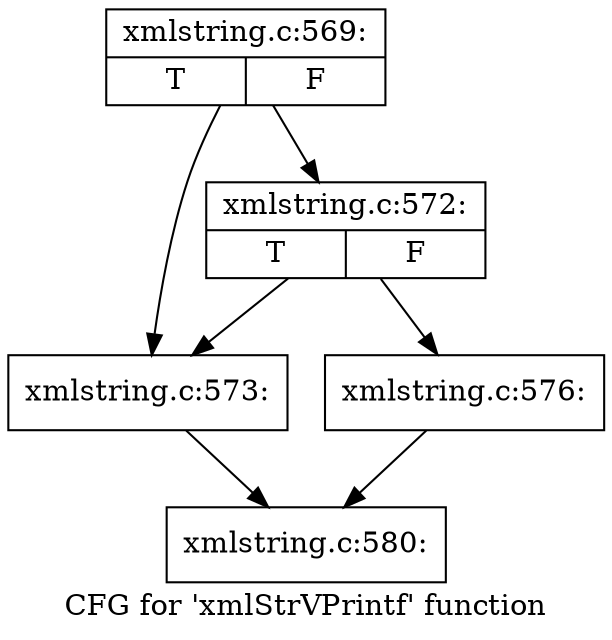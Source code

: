 digraph "CFG for 'xmlStrVPrintf' function" {
	label="CFG for 'xmlStrVPrintf' function";

	Node0x38fe9f0 [shape=record,label="{xmlstring.c:569:|{<s0>T|<s1>F}}"];
	Node0x38fe9f0 -> Node0x39025c0;
	Node0x38fe9f0 -> Node0x3902660;
	Node0x3902660 [shape=record,label="{xmlstring.c:572:|{<s0>T|<s1>F}}"];
	Node0x3902660 -> Node0x39025c0;
	Node0x3902660 -> Node0x3902610;
	Node0x39025c0 [shape=record,label="{xmlstring.c:573:}"];
	Node0x39025c0 -> Node0x38fa860;
	Node0x3902610 [shape=record,label="{xmlstring.c:576:}"];
	Node0x3902610 -> Node0x38fa860;
	Node0x38fa860 [shape=record,label="{xmlstring.c:580:}"];
}
